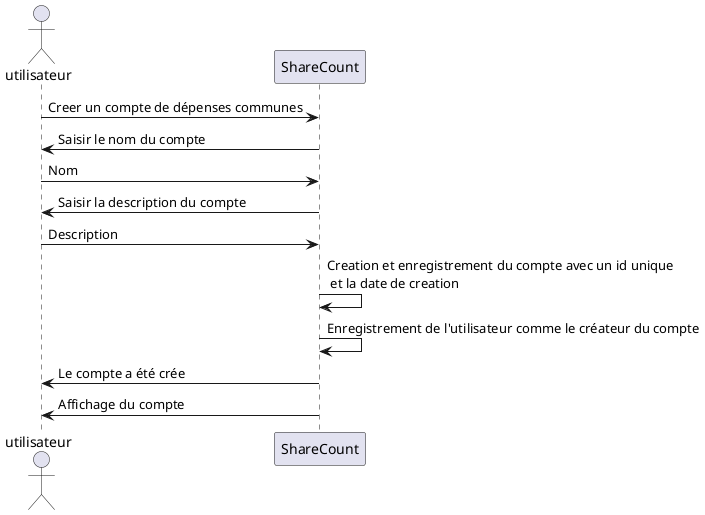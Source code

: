 @startuml  Creer un compte de dépenses communes

actor utilisateur as user
participant ShareCount as sc

user 	-> sc 		: Creer un compte de dépenses communes
user 	<- sc 		: Saisir le nom du compte
user 	-> sc 		: Nom
user 	<- sc 		: Saisir la description du compte
user 	-> sc 		: Description

sc 		-> sc 		: Creation et enregistrement du compte avec un id unique \n et la date de creation
sc 		-> sc 		: Enregistrement de l'utilisateur comme le créateur du compte
user 	<- sc 		: Le compte a été crée
user 	<- sc 		: Affichage du compte

@enduml